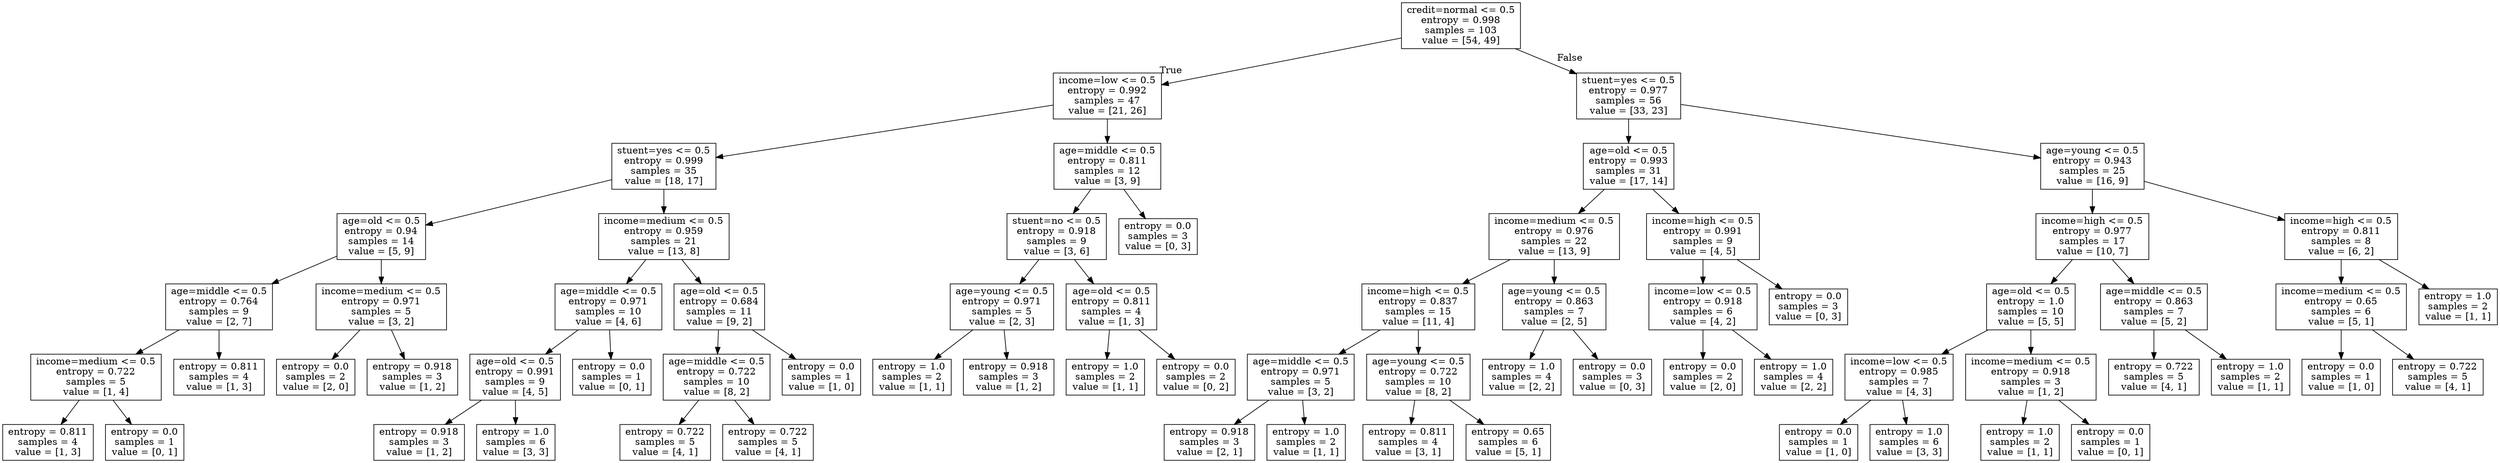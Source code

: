 digraph Tree {
node [shape=box] ;
0 [label="credit=normal <= 0.5\nentropy = 0.998\nsamples = 103\nvalue = [54, 49]"] ;
1 [label="income=low <= 0.5\nentropy = 0.992\nsamples = 47\nvalue = [21, 26]"] ;
0 -> 1 [labeldistance=2.5, labelangle=45, headlabel="True"] ;
2 [label="stuent=yes <= 0.5\nentropy = 0.999\nsamples = 35\nvalue = [18, 17]"] ;
1 -> 2 ;
3 [label="age=old <= 0.5\nentropy = 0.94\nsamples = 14\nvalue = [5, 9]"] ;
2 -> 3 ;
4 [label="age=middle <= 0.5\nentropy = 0.764\nsamples = 9\nvalue = [2, 7]"] ;
3 -> 4 ;
5 [label="income=medium <= 0.5\nentropy = 0.722\nsamples = 5\nvalue = [1, 4]"] ;
4 -> 5 ;
6 [label="entropy = 0.811\nsamples = 4\nvalue = [1, 3]"] ;
5 -> 6 ;
7 [label="entropy = 0.0\nsamples = 1\nvalue = [0, 1]"] ;
5 -> 7 ;
8 [label="entropy = 0.811\nsamples = 4\nvalue = [1, 3]"] ;
4 -> 8 ;
9 [label="income=medium <= 0.5\nentropy = 0.971\nsamples = 5\nvalue = [3, 2]"] ;
3 -> 9 ;
10 [label="entropy = 0.0\nsamples = 2\nvalue = [2, 0]"] ;
9 -> 10 ;
11 [label="entropy = 0.918\nsamples = 3\nvalue = [1, 2]"] ;
9 -> 11 ;
12 [label="income=medium <= 0.5\nentropy = 0.959\nsamples = 21\nvalue = [13, 8]"] ;
2 -> 12 ;
13 [label="age=middle <= 0.5\nentropy = 0.971\nsamples = 10\nvalue = [4, 6]"] ;
12 -> 13 ;
14 [label="age=old <= 0.5\nentropy = 0.991\nsamples = 9\nvalue = [4, 5]"] ;
13 -> 14 ;
15 [label="entropy = 0.918\nsamples = 3\nvalue = [1, 2]"] ;
14 -> 15 ;
16 [label="entropy = 1.0\nsamples = 6\nvalue = [3, 3]"] ;
14 -> 16 ;
17 [label="entropy = 0.0\nsamples = 1\nvalue = [0, 1]"] ;
13 -> 17 ;
18 [label="age=old <= 0.5\nentropy = 0.684\nsamples = 11\nvalue = [9, 2]"] ;
12 -> 18 ;
19 [label="age=middle <= 0.5\nentropy = 0.722\nsamples = 10\nvalue = [8, 2]"] ;
18 -> 19 ;
20 [label="entropy = 0.722\nsamples = 5\nvalue = [4, 1]"] ;
19 -> 20 ;
21 [label="entropy = 0.722\nsamples = 5\nvalue = [4, 1]"] ;
19 -> 21 ;
22 [label="entropy = 0.0\nsamples = 1\nvalue = [1, 0]"] ;
18 -> 22 ;
23 [label="age=middle <= 0.5\nentropy = 0.811\nsamples = 12\nvalue = [3, 9]"] ;
1 -> 23 ;
24 [label="stuent=no <= 0.5\nentropy = 0.918\nsamples = 9\nvalue = [3, 6]"] ;
23 -> 24 ;
25 [label="age=young <= 0.5\nentropy = 0.971\nsamples = 5\nvalue = [2, 3]"] ;
24 -> 25 ;
26 [label="entropy = 1.0\nsamples = 2\nvalue = [1, 1]"] ;
25 -> 26 ;
27 [label="entropy = 0.918\nsamples = 3\nvalue = [1, 2]"] ;
25 -> 27 ;
28 [label="age=old <= 0.5\nentropy = 0.811\nsamples = 4\nvalue = [1, 3]"] ;
24 -> 28 ;
29 [label="entropy = 1.0\nsamples = 2\nvalue = [1, 1]"] ;
28 -> 29 ;
30 [label="entropy = 0.0\nsamples = 2\nvalue = [0, 2]"] ;
28 -> 30 ;
31 [label="entropy = 0.0\nsamples = 3\nvalue = [0, 3]"] ;
23 -> 31 ;
32 [label="stuent=yes <= 0.5\nentropy = 0.977\nsamples = 56\nvalue = [33, 23]"] ;
0 -> 32 [labeldistance=2.5, labelangle=-45, headlabel="False"] ;
33 [label="age=old <= 0.5\nentropy = 0.993\nsamples = 31\nvalue = [17, 14]"] ;
32 -> 33 ;
34 [label="income=medium <= 0.5\nentropy = 0.976\nsamples = 22\nvalue = [13, 9]"] ;
33 -> 34 ;
35 [label="income=high <= 0.5\nentropy = 0.837\nsamples = 15\nvalue = [11, 4]"] ;
34 -> 35 ;
36 [label="age=middle <= 0.5\nentropy = 0.971\nsamples = 5\nvalue = [3, 2]"] ;
35 -> 36 ;
37 [label="entropy = 0.918\nsamples = 3\nvalue = [2, 1]"] ;
36 -> 37 ;
38 [label="entropy = 1.0\nsamples = 2\nvalue = [1, 1]"] ;
36 -> 38 ;
39 [label="age=young <= 0.5\nentropy = 0.722\nsamples = 10\nvalue = [8, 2]"] ;
35 -> 39 ;
40 [label="entropy = 0.811\nsamples = 4\nvalue = [3, 1]"] ;
39 -> 40 ;
41 [label="entropy = 0.65\nsamples = 6\nvalue = [5, 1]"] ;
39 -> 41 ;
42 [label="age=young <= 0.5\nentropy = 0.863\nsamples = 7\nvalue = [2, 5]"] ;
34 -> 42 ;
43 [label="entropy = 1.0\nsamples = 4\nvalue = [2, 2]"] ;
42 -> 43 ;
44 [label="entropy = 0.0\nsamples = 3\nvalue = [0, 3]"] ;
42 -> 44 ;
45 [label="income=high <= 0.5\nentropy = 0.991\nsamples = 9\nvalue = [4, 5]"] ;
33 -> 45 ;
46 [label="income=low <= 0.5\nentropy = 0.918\nsamples = 6\nvalue = [4, 2]"] ;
45 -> 46 ;
47 [label="entropy = 0.0\nsamples = 2\nvalue = [2, 0]"] ;
46 -> 47 ;
48 [label="entropy = 1.0\nsamples = 4\nvalue = [2, 2]"] ;
46 -> 48 ;
49 [label="entropy = 0.0\nsamples = 3\nvalue = [0, 3]"] ;
45 -> 49 ;
50 [label="age=young <= 0.5\nentropy = 0.943\nsamples = 25\nvalue = [16, 9]"] ;
32 -> 50 ;
51 [label="income=high <= 0.5\nentropy = 0.977\nsamples = 17\nvalue = [10, 7]"] ;
50 -> 51 ;
52 [label="age=old <= 0.5\nentropy = 1.0\nsamples = 10\nvalue = [5, 5]"] ;
51 -> 52 ;
53 [label="income=low <= 0.5\nentropy = 0.985\nsamples = 7\nvalue = [4, 3]"] ;
52 -> 53 ;
54 [label="entropy = 0.0\nsamples = 1\nvalue = [1, 0]"] ;
53 -> 54 ;
55 [label="entropy = 1.0\nsamples = 6\nvalue = [3, 3]"] ;
53 -> 55 ;
56 [label="income=medium <= 0.5\nentropy = 0.918\nsamples = 3\nvalue = [1, 2]"] ;
52 -> 56 ;
57 [label="entropy = 1.0\nsamples = 2\nvalue = [1, 1]"] ;
56 -> 57 ;
58 [label="entropy = 0.0\nsamples = 1\nvalue = [0, 1]"] ;
56 -> 58 ;
59 [label="age=middle <= 0.5\nentropy = 0.863\nsamples = 7\nvalue = [5, 2]"] ;
51 -> 59 ;
60 [label="entropy = 0.722\nsamples = 5\nvalue = [4, 1]"] ;
59 -> 60 ;
61 [label="entropy = 1.0\nsamples = 2\nvalue = [1, 1]"] ;
59 -> 61 ;
62 [label="income=high <= 0.5\nentropy = 0.811\nsamples = 8\nvalue = [6, 2]"] ;
50 -> 62 ;
63 [label="income=medium <= 0.5\nentropy = 0.65\nsamples = 6\nvalue = [5, 1]"] ;
62 -> 63 ;
64 [label="entropy = 0.0\nsamples = 1\nvalue = [1, 0]"] ;
63 -> 64 ;
65 [label="entropy = 0.722\nsamples = 5\nvalue = [4, 1]"] ;
63 -> 65 ;
66 [label="entropy = 1.0\nsamples = 2\nvalue = [1, 1]"] ;
62 -> 66 ;
}
